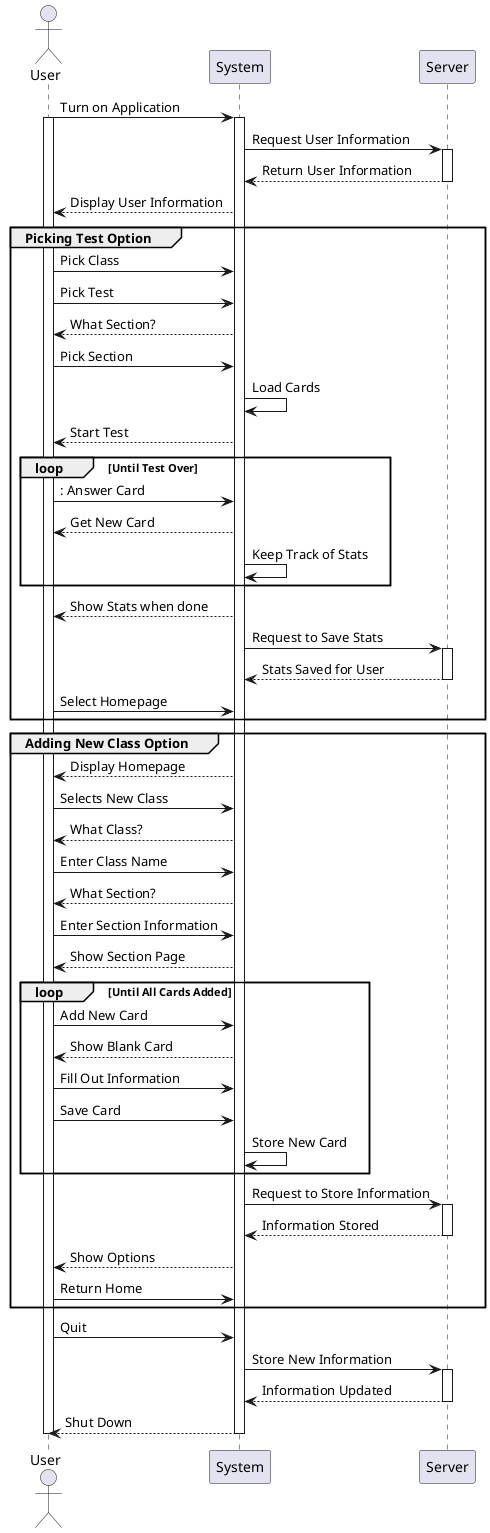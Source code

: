 @startuml
Actor User


User -> System : Turn on Application
Activate User
Activate System

System -> Server : Request User Information
Activate Server

Server --> System : Return User Information
Deactivate Server

System --> User : Display User Information

group Picking Test Option
User -> System : Pick Class
User -> System : Pick Test

System --> User : What Section?
User -> System : Pick Section

System -> System : Load Cards
System --> User : Start Test

loop Until Test Over
User -> System: : Answer Card
System --> User : Get New Card
System -> System : Keep Track of Stats
end

System --> User : Show Stats when done
System -> Server : Request to Save Stats
activate Server
Server --> System : Stats Saved for User
deactivate Server
User -> System : Select Homepage
end

group Adding New Class Option
System --> User : Display Homepage
User -> System : Selects New Class
System --> User : What Class?
User -> System : Enter Class Name
System --> User : What Section?
User -> System : Enter Section Information
System --> User : Show Section Page

loop Until All Cards Added
User -> System : Add New Card
System --> User : Show Blank Card
User -> System : Fill Out Information
User -> System : Save Card
System -> System : Store New Card
end

System -> Server : Request to Store Information
activate Server
Server --> System : Information Stored
deactivate Server
System --> User : Show Options
User -> System : Return Home
end

User -> System : Quit
System -> Server : Store New Information
activate Server
Server --> System : Information Updated
deactivate Server
System --> User : Shut Down
deactivate System
deactivate User
@enduml
